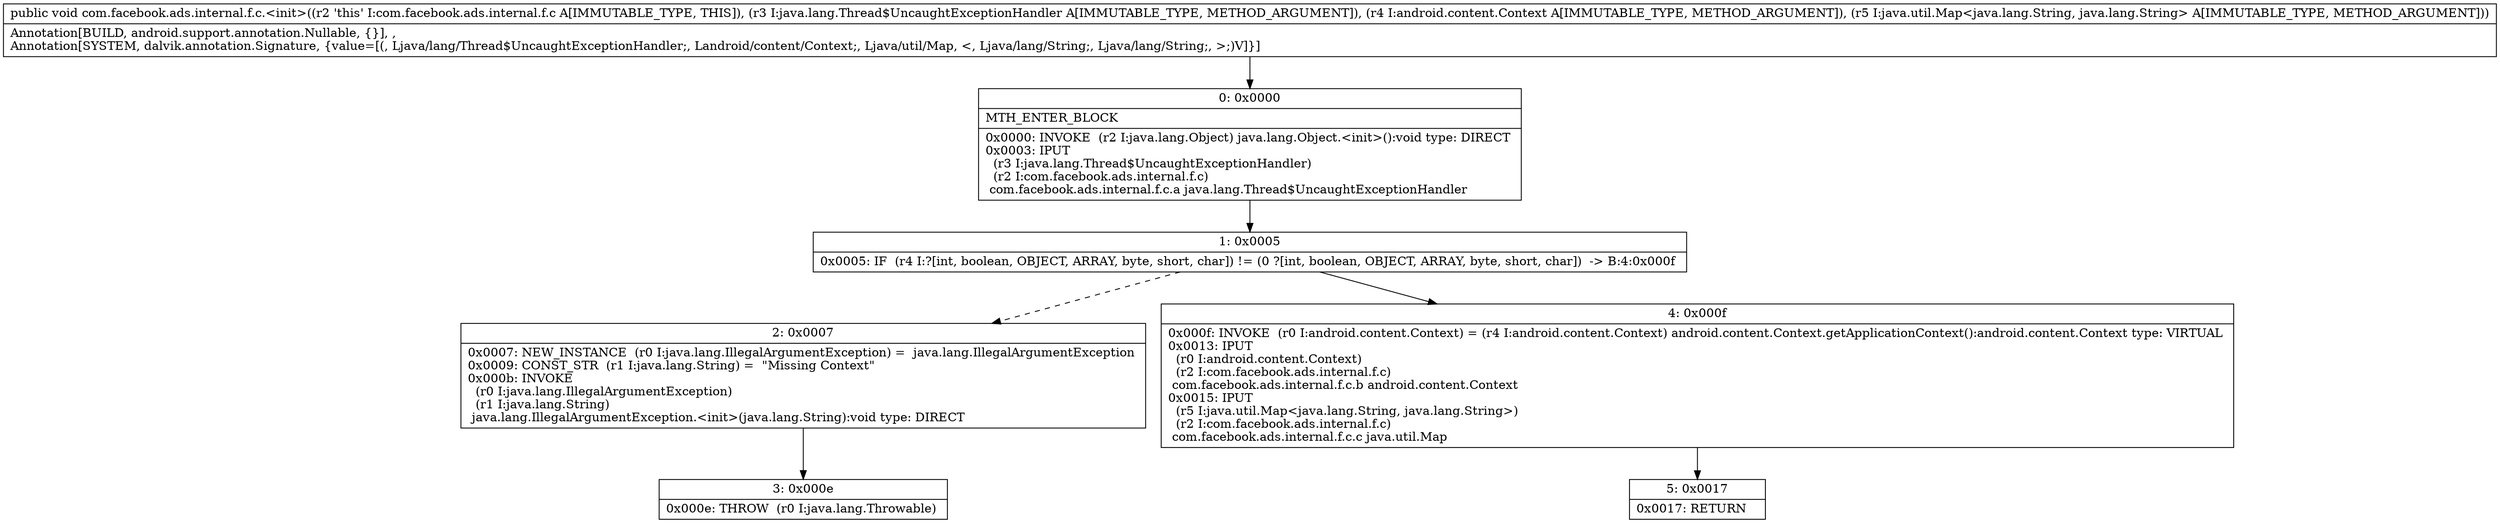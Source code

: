 digraph "CFG forcom.facebook.ads.internal.f.c.\<init\>(Ljava\/lang\/Thread$UncaughtExceptionHandler;Landroid\/content\/Context;Ljava\/util\/Map;)V" {
Node_0 [shape=record,label="{0\:\ 0x0000|MTH_ENTER_BLOCK\l|0x0000: INVOKE  (r2 I:java.lang.Object) java.lang.Object.\<init\>():void type: DIRECT \l0x0003: IPUT  \l  (r3 I:java.lang.Thread$UncaughtExceptionHandler)\l  (r2 I:com.facebook.ads.internal.f.c)\l com.facebook.ads.internal.f.c.a java.lang.Thread$UncaughtExceptionHandler \l}"];
Node_1 [shape=record,label="{1\:\ 0x0005|0x0005: IF  (r4 I:?[int, boolean, OBJECT, ARRAY, byte, short, char]) != (0 ?[int, boolean, OBJECT, ARRAY, byte, short, char])  \-\> B:4:0x000f \l}"];
Node_2 [shape=record,label="{2\:\ 0x0007|0x0007: NEW_INSTANCE  (r0 I:java.lang.IllegalArgumentException) =  java.lang.IllegalArgumentException \l0x0009: CONST_STR  (r1 I:java.lang.String) =  \"Missing Context\" \l0x000b: INVOKE  \l  (r0 I:java.lang.IllegalArgumentException)\l  (r1 I:java.lang.String)\l java.lang.IllegalArgumentException.\<init\>(java.lang.String):void type: DIRECT \l}"];
Node_3 [shape=record,label="{3\:\ 0x000e|0x000e: THROW  (r0 I:java.lang.Throwable) \l}"];
Node_4 [shape=record,label="{4\:\ 0x000f|0x000f: INVOKE  (r0 I:android.content.Context) = (r4 I:android.content.Context) android.content.Context.getApplicationContext():android.content.Context type: VIRTUAL \l0x0013: IPUT  \l  (r0 I:android.content.Context)\l  (r2 I:com.facebook.ads.internal.f.c)\l com.facebook.ads.internal.f.c.b android.content.Context \l0x0015: IPUT  \l  (r5 I:java.util.Map\<java.lang.String, java.lang.String\>)\l  (r2 I:com.facebook.ads.internal.f.c)\l com.facebook.ads.internal.f.c.c java.util.Map \l}"];
Node_5 [shape=record,label="{5\:\ 0x0017|0x0017: RETURN   \l}"];
MethodNode[shape=record,label="{public void com.facebook.ads.internal.f.c.\<init\>((r2 'this' I:com.facebook.ads.internal.f.c A[IMMUTABLE_TYPE, THIS]), (r3 I:java.lang.Thread$UncaughtExceptionHandler A[IMMUTABLE_TYPE, METHOD_ARGUMENT]), (r4 I:android.content.Context A[IMMUTABLE_TYPE, METHOD_ARGUMENT]), (r5 I:java.util.Map\<java.lang.String, java.lang.String\> A[IMMUTABLE_TYPE, METHOD_ARGUMENT]))  | Annotation[BUILD, android.support.annotation.Nullable, \{\}], , \lAnnotation[SYSTEM, dalvik.annotation.Signature, \{value=[(, Ljava\/lang\/Thread$UncaughtExceptionHandler;, Landroid\/content\/Context;, Ljava\/util\/Map, \<, Ljava\/lang\/String;, Ljava\/lang\/String;, \>;)V]\}]\l}"];
MethodNode -> Node_0;
Node_0 -> Node_1;
Node_1 -> Node_2[style=dashed];
Node_1 -> Node_4;
Node_2 -> Node_3;
Node_4 -> Node_5;
}

